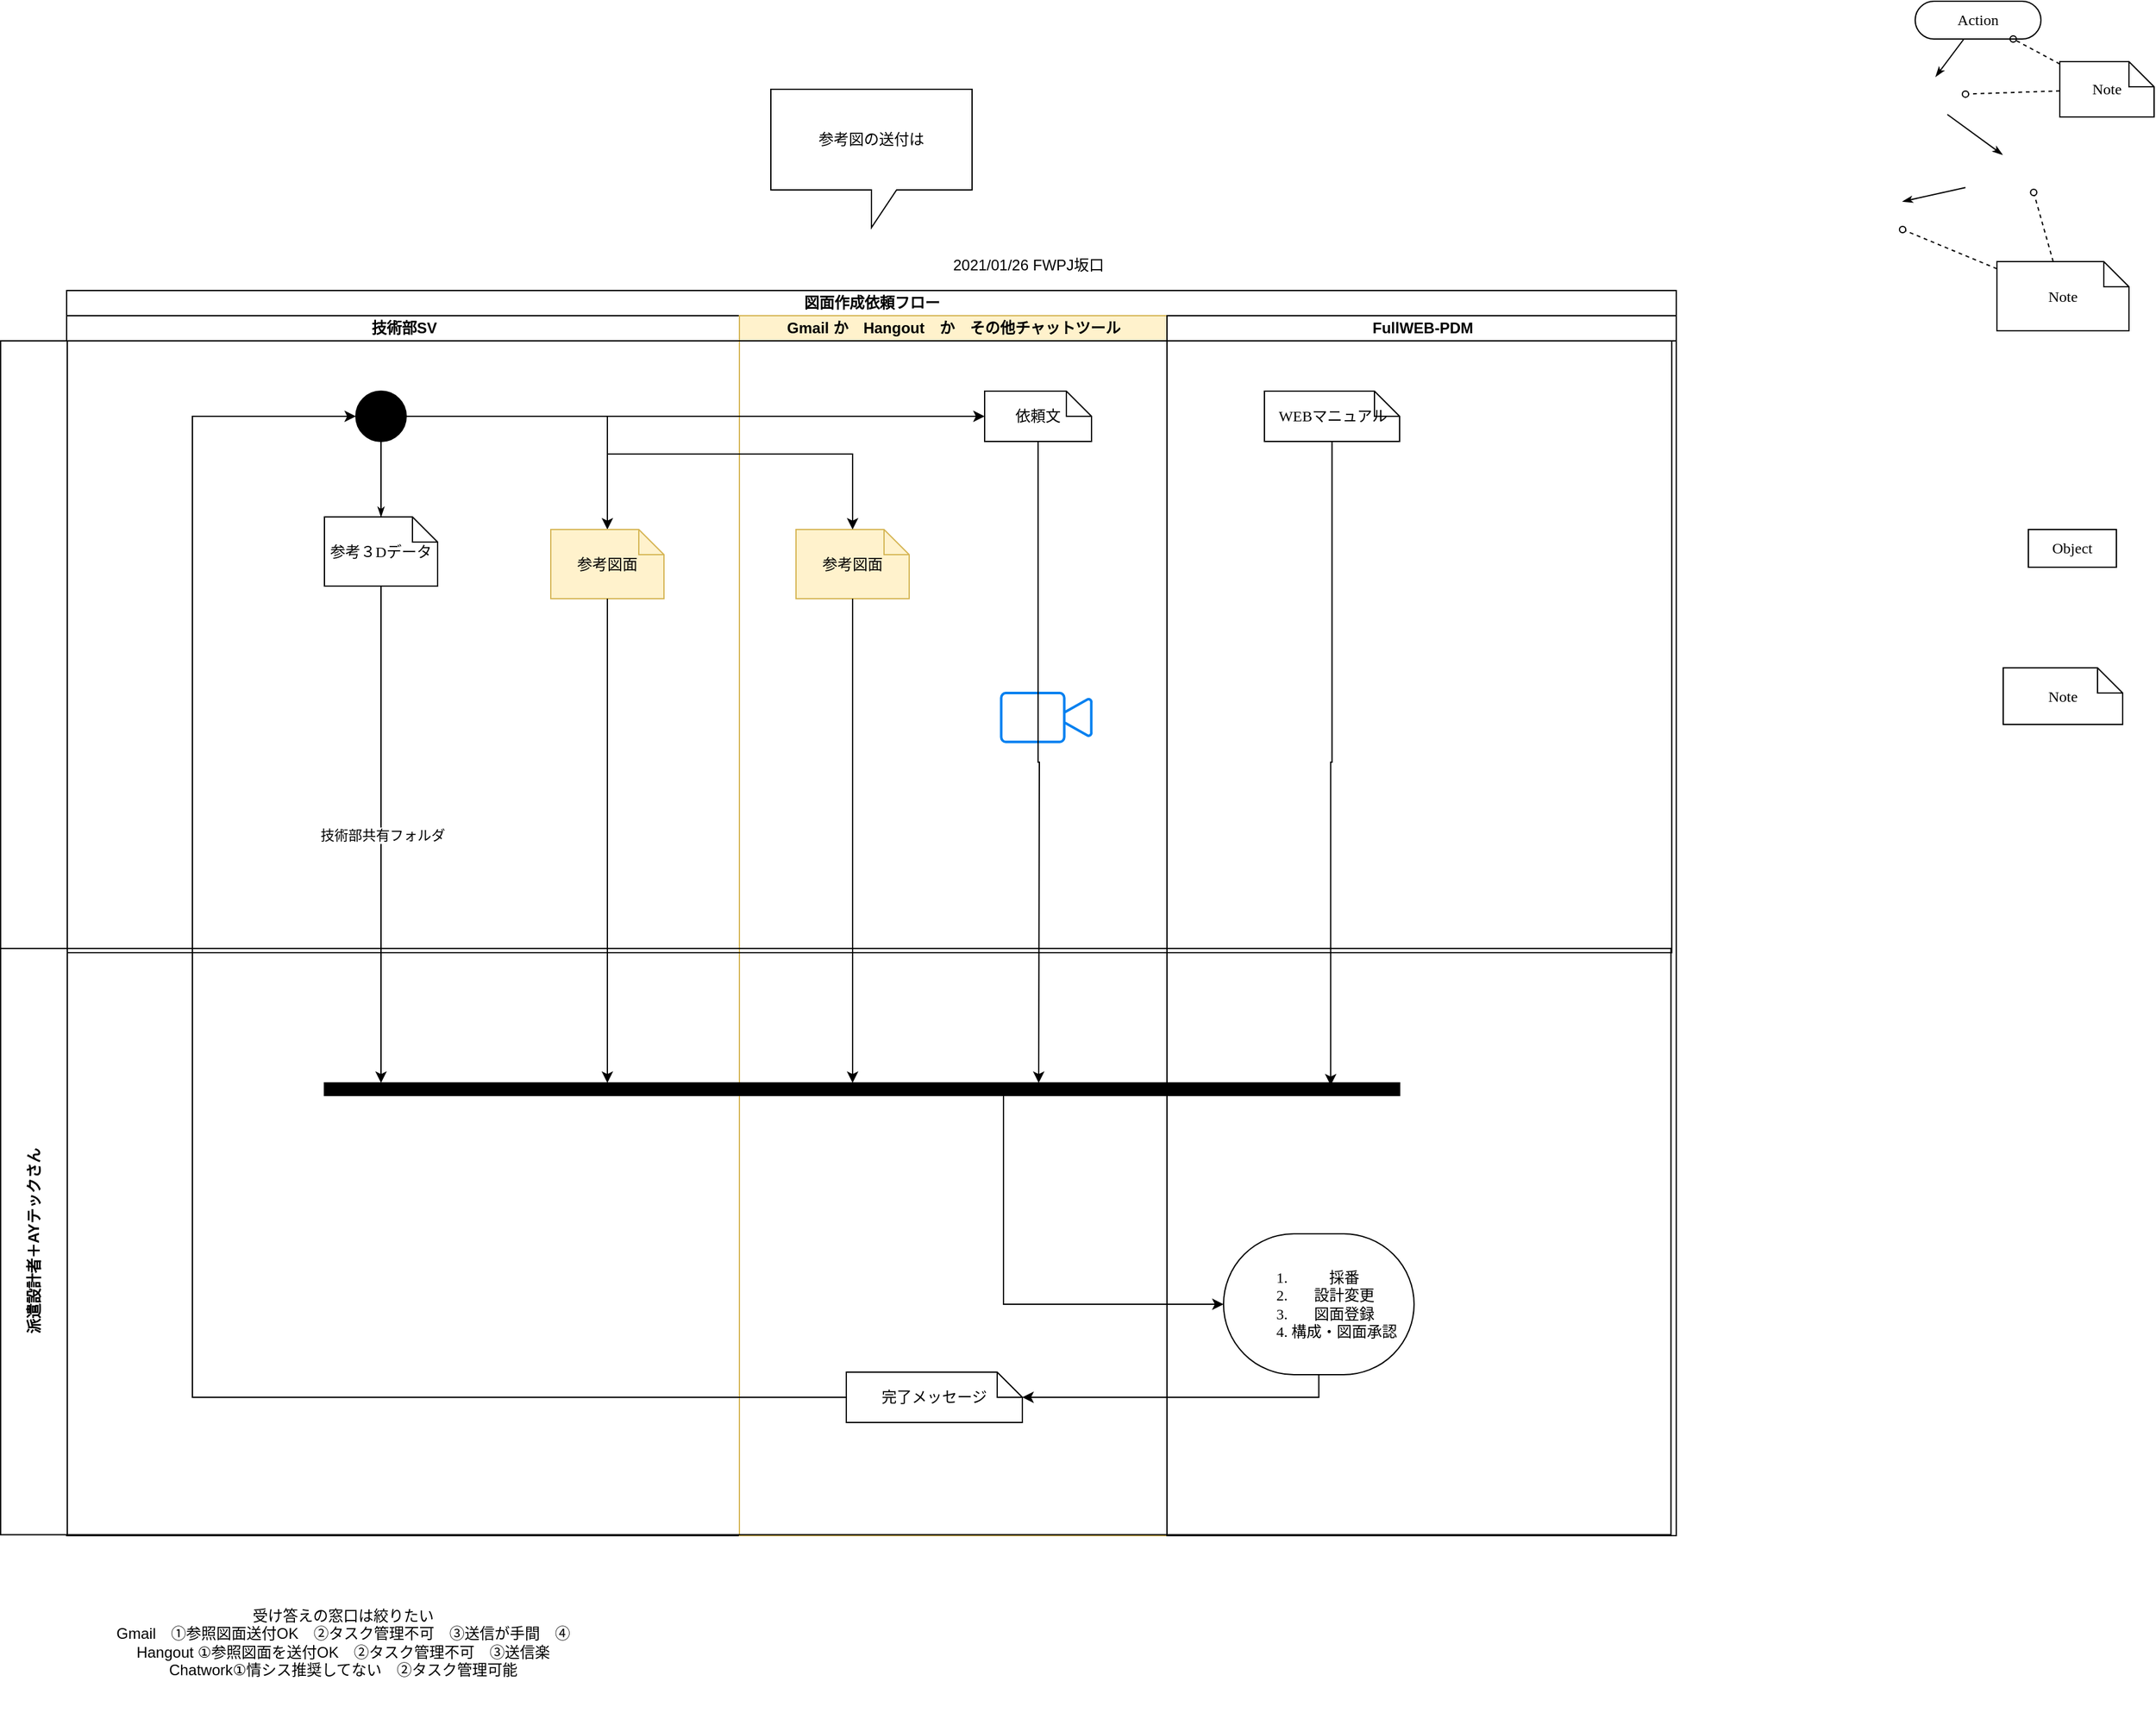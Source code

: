 <mxfile version="14.2.4" type="github">
  <diagram name="Page-1" id="0783ab3e-0a74-02c8-0abd-f7b4e66b4bec">
    <mxGraphModel dx="2303" dy="2084" grid="1" gridSize="10" guides="1" tooltips="1" connect="1" arrows="1" fold="1" page="1" pageScale="1" pageWidth="850" pageHeight="1100" background="#ffffff" math="0" shadow="0">
      <root>
        <mxCell id="0" />
        <mxCell id="1" parent="0" />
        <mxCell id="1c1d494c118603dd-1" value="図面作成依頼フロー" style="swimlane;html=1;childLayout=stackLayout;startSize=20;rounded=0;shadow=0;comic=0;labelBackgroundColor=none;strokeWidth=1;fontFamily=Verdana;fontSize=12;align=center;" parent="1" vertex="1">
          <mxGeometry x="40" y="20" width="1280" height="990" as="geometry" />
        </mxCell>
        <mxCell id="1c1d494c118603dd-2" value="技術部SV" style="swimlane;html=1;startSize=20;" parent="1c1d494c118603dd-1" vertex="1">
          <mxGeometry y="20" width="535" height="970" as="geometry" />
        </mxCell>
        <mxCell id="70IH0shcHygQWAdaOFiV-4" style="edgeStyle=orthogonalEdgeStyle;rounded=0;orthogonalLoop=1;jettySize=auto;html=1;" edge="1" parent="1c1d494c118603dd-2" source="60571a20871a0731-4" target="70IH0shcHygQWAdaOFiV-3">
          <mxGeometry relative="1" as="geometry" />
        </mxCell>
        <mxCell id="60571a20871a0731-4" value="" style="ellipse;whiteSpace=wrap;html=1;rounded=0;shadow=0;comic=0;labelBackgroundColor=none;strokeWidth=1;fillColor=#000000;fontFamily=Verdana;fontSize=12;align=center;" parent="1c1d494c118603dd-2" vertex="1">
          <mxGeometry x="230" y="60" width="40" height="40" as="geometry" />
        </mxCell>
        <mxCell id="1c1d494c118603dd-27" style="edgeStyle=orthogonalEdgeStyle;rounded=0;html=1;labelBackgroundColor=none;startArrow=none;startFill=0;startSize=5;endArrow=classicThin;endFill=1;endSize=5;jettySize=auto;orthogonalLoop=1;strokeWidth=1;fontFamily=Verdana;fontSize=12" parent="1c1d494c118603dd-2" source="60571a20871a0731-4" edge="1">
          <mxGeometry relative="1" as="geometry">
            <mxPoint x="250" y="160" as="targetPoint" />
          </mxGeometry>
        </mxCell>
        <mxCell id="kx7mN6v_dcWTPAaAftLb-29" value="参考３Dデータ" style="shape=note;whiteSpace=wrap;html=1;rounded=0;shadow=0;comic=0;labelBackgroundColor=none;strokeWidth=1;fontFamily=Verdana;fontSize=12;align=center;size=20;" parent="1c1d494c118603dd-2" vertex="1">
          <mxGeometry x="205" y="160" width="90" height="55" as="geometry" />
        </mxCell>
        <mxCell id="70IH0shcHygQWAdaOFiV-3" value="参考図面" style="shape=note;whiteSpace=wrap;html=1;rounded=0;shadow=0;comic=0;labelBackgroundColor=none;strokeWidth=1;fontFamily=Verdana;fontSize=12;align=center;size=20;fillColor=#fff2cc;strokeColor=#d6b656;" vertex="1" parent="1c1d494c118603dd-2">
          <mxGeometry x="385" y="170" width="90" height="55" as="geometry" />
        </mxCell>
        <mxCell id="1c1d494c118603dd-3" value="Gmail か　Hangout　か　その他チャットツール" style="swimlane;html=1;startSize=20;fillColor=#fff2cc;strokeColor=#d6b656;" parent="1c1d494c118603dd-1" vertex="1">
          <mxGeometry x="535" y="20" width="340" height="970" as="geometry" />
        </mxCell>
        <mxCell id="kx7mN6v_dcWTPAaAftLb-23" value="依頼文" style="shape=note;whiteSpace=wrap;html=1;rounded=0;shadow=0;comic=0;labelBackgroundColor=none;strokeWidth=1;fontFamily=Verdana;fontSize=12;align=center;size=20;" parent="1c1d494c118603dd-3" vertex="1">
          <mxGeometry x="195" y="60" width="85" height="40" as="geometry" />
        </mxCell>
        <mxCell id="kx7mN6v_dcWTPAaAftLb-25" value="参考図面" style="shape=note;whiteSpace=wrap;html=1;rounded=0;shadow=0;comic=0;labelBackgroundColor=none;strokeWidth=1;fontFamily=Verdana;fontSize=12;align=center;size=20;fillColor=#fff2cc;strokeColor=#d6b656;" parent="1c1d494c118603dd-3" vertex="1">
          <mxGeometry x="45" y="170" width="90" height="55" as="geometry" />
        </mxCell>
        <mxCell id="kx7mN6v_dcWTPAaAftLb-32" value="" style="whiteSpace=wrap;html=1;rounded=0;shadow=0;comic=0;labelBackgroundColor=none;strokeWidth=1;fillColor=#000000;fontFamily=Verdana;fontSize=12;align=center;rotation=0;" parent="1c1d494c118603dd-3" vertex="1">
          <mxGeometry x="-330" y="610" width="630" height="10" as="geometry" />
        </mxCell>
        <mxCell id="kx7mN6v_dcWTPAaAftLb-39" value="" style="html=1;verticalLabelPosition=bottom;align=center;labelBackgroundColor=#ffffff;verticalAlign=top;strokeWidth=2;strokeColor=#0080F0;shadow=0;dashed=0;shape=mxgraph.ios7.icons.video_conversation;" parent="1c1d494c118603dd-3" vertex="1">
          <mxGeometry x="208.2" y="300" width="71.8" height="38.88" as="geometry" />
        </mxCell>
        <mxCell id="kx7mN6v_dcWTPAaAftLb-42" value="完了メッセージ" style="shape=note;whiteSpace=wrap;html=1;rounded=0;shadow=0;comic=0;labelBackgroundColor=none;strokeWidth=1;fontFamily=Verdana;fontSize=12;align=center;size=20;" parent="1c1d494c118603dd-3" vertex="1">
          <mxGeometry x="85" y="840" width="140" height="40" as="geometry" />
        </mxCell>
        <mxCell id="1c1d494c118603dd-4" value="FullWEB-PDM" style="swimlane;html=1;startSize=20;" parent="1c1d494c118603dd-1" vertex="1">
          <mxGeometry x="875" y="20" width="405" height="970" as="geometry" />
        </mxCell>
        <mxCell id="kx7mN6v_dcWTPAaAftLb-41" style="edgeStyle=orthogonalEdgeStyle;rounded=0;orthogonalLoop=1;jettySize=auto;html=1;entryX=0;entryY=0.5;entryDx=0;entryDy=0;" parent="1c1d494c118603dd-4" source="kx7mN6v_dcWTPAaAftLb-35" target="kx7mN6v_dcWTPAaAftLb-34" edge="1">
          <mxGeometry relative="1" as="geometry" />
        </mxCell>
        <mxCell id="kx7mN6v_dcWTPAaAftLb-35" value="" style="whiteSpace=wrap;html=1;rounded=0;shadow=0;comic=0;labelBackgroundColor=none;strokeWidth=1;fillColor=#000000;fontFamily=Verdana;fontSize=12;align=center;rotation=0;" parent="1c1d494c118603dd-4" vertex="1">
          <mxGeometry x="-445" y="610" width="630" height="10" as="geometry" />
        </mxCell>
        <mxCell id="kx7mN6v_dcWTPAaAftLb-37" style="edgeStyle=orthogonalEdgeStyle;rounded=0;orthogonalLoop=1;jettySize=auto;html=1;entryX=0.913;entryY=0.2;entryDx=0;entryDy=0;entryPerimeter=0;" parent="1c1d494c118603dd-4" source="kx7mN6v_dcWTPAaAftLb-36" target="kx7mN6v_dcWTPAaAftLb-35" edge="1">
          <mxGeometry relative="1" as="geometry" />
        </mxCell>
        <mxCell id="kx7mN6v_dcWTPAaAftLb-36" value="WEBマニュアル" style="shape=note;whiteSpace=wrap;html=1;rounded=0;shadow=0;comic=0;labelBackgroundColor=none;strokeWidth=1;fontFamily=Verdana;fontSize=12;align=center;size=20;" parent="1c1d494c118603dd-4" vertex="1">
          <mxGeometry x="77.5" y="60" width="107.5" height="40" as="geometry" />
        </mxCell>
        <mxCell id="kx7mN6v_dcWTPAaAftLb-34" value="&lt;ol&gt;&lt;li&gt;採番&lt;/li&gt;&lt;li&gt;設計変更&lt;/li&gt;&lt;li&gt;図面登録&lt;/li&gt;&lt;li&gt;構成・図面承認&lt;br&gt;&lt;/li&gt;&lt;/ol&gt;" style="rounded=1;whiteSpace=wrap;html=1;shadow=0;comic=0;labelBackgroundColor=none;strokeWidth=1;fontFamily=Verdana;fontSize=12;align=center;arcSize=50;" parent="1c1d494c118603dd-4" vertex="1">
          <mxGeometry x="45" y="730" width="151.5" height="112" as="geometry" />
        </mxCell>
        <mxCell id="kx7mN6v_dcWTPAaAftLb-24" style="edgeStyle=orthogonalEdgeStyle;rounded=0;orthogonalLoop=1;jettySize=auto;html=1;entryX=0;entryY=0.5;entryDx=0;entryDy=0;entryPerimeter=0;" parent="1c1d494c118603dd-1" source="60571a20871a0731-4" target="kx7mN6v_dcWTPAaAftLb-23" edge="1">
          <mxGeometry relative="1" as="geometry" />
        </mxCell>
        <mxCell id="kx7mN6v_dcWTPAaAftLb-26" style="edgeStyle=orthogonalEdgeStyle;rounded=0;orthogonalLoop=1;jettySize=auto;html=1;entryX=0.5;entryY=0;entryDx=0;entryDy=0;entryPerimeter=0;" parent="1c1d494c118603dd-1" source="60571a20871a0731-4" target="kx7mN6v_dcWTPAaAftLb-25" edge="1">
          <mxGeometry relative="1" as="geometry">
            <Array as="points">
              <mxPoint x="430" y="100" />
              <mxPoint x="430" y="130" />
              <mxPoint x="625" y="130" />
            </Array>
          </mxGeometry>
        </mxCell>
        <mxCell id="kx7mN6v_dcWTPAaAftLb-43" style="edgeStyle=orthogonalEdgeStyle;rounded=0;orthogonalLoop=1;jettySize=auto;html=1;" parent="1c1d494c118603dd-1" source="kx7mN6v_dcWTPAaAftLb-34" edge="1">
          <mxGeometry relative="1" as="geometry">
            <mxPoint x="760" y="880" as="targetPoint" />
            <Array as="points">
              <mxPoint x="996" y="880" />
            </Array>
          </mxGeometry>
        </mxCell>
        <mxCell id="70IH0shcHygQWAdaOFiV-2" style="edgeStyle=orthogonalEdgeStyle;rounded=0;orthogonalLoop=1;jettySize=auto;html=1;entryX=0;entryY=0.5;entryDx=0;entryDy=0;" edge="1" parent="1c1d494c118603dd-1" source="kx7mN6v_dcWTPAaAftLb-42" target="60571a20871a0731-4">
          <mxGeometry relative="1" as="geometry">
            <Array as="points">
              <mxPoint x="100" y="880" />
              <mxPoint x="100" y="100" />
            </Array>
          </mxGeometry>
        </mxCell>
        <mxCell id="70IH0shcHygQWAdaOFiV-5" style="edgeStyle=orthogonalEdgeStyle;rounded=0;orthogonalLoop=1;jettySize=auto;html=1;entryX=0;entryY=0;entryDx=0;entryDy=0;" edge="1" parent="1c1d494c118603dd-1" source="70IH0shcHygQWAdaOFiV-3" target="kx7mN6v_dcWTPAaAftLb-35">
          <mxGeometry relative="1" as="geometry" />
        </mxCell>
        <mxCell id="kx7mN6v_dcWTPAaAftLb-11" value="2021/01/26 FWPJ坂口" style="text;html=1;strokeColor=none;fillColor=none;align=center;verticalAlign=middle;whiteSpace=wrap;rounded=0;" parent="1" vertex="1">
          <mxGeometry x="720" y="-10" width="170" height="20" as="geometry" />
        </mxCell>
        <mxCell id="kx7mN6v_dcWTPAaAftLb-13" value="" style="swimlane;html=1;startSize=53;rotation=-90;" parent="1" vertex="1">
          <mxGeometry x="408.67" y="-361.17" width="486.56" height="1328.9" as="geometry" />
        </mxCell>
        <mxCell id="kx7mN6v_dcWTPAaAftLb-22" value="派遣設計者＋AYテックさん" style="swimlane;html=1;startSize=53;rotation=-90;" parent="1" vertex="1">
          <mxGeometry x="418.58" y="112.03" width="466.15" height="1328.29" as="geometry" />
        </mxCell>
        <mxCell id="kx7mN6v_dcWTPAaAftLb-27" style="edgeStyle=orthogonalEdgeStyle;rounded=0;orthogonalLoop=1;jettySize=auto;html=1;" parent="1" source="kx7mN6v_dcWTPAaAftLb-23" edge="1">
          <mxGeometry relative="1" as="geometry">
            <mxPoint x="813" y="650" as="targetPoint" />
          </mxGeometry>
        </mxCell>
        <mxCell id="kx7mN6v_dcWTPAaAftLb-28" style="edgeStyle=orthogonalEdgeStyle;rounded=0;orthogonalLoop=1;jettySize=auto;html=1;" parent="1" source="kx7mN6v_dcWTPAaAftLb-25" edge="1">
          <mxGeometry relative="1" as="geometry">
            <mxPoint x="665" y="650" as="targetPoint" />
          </mxGeometry>
        </mxCell>
        <mxCell id="kx7mN6v_dcWTPAaAftLb-30" value="技術部共有フォルダ" style="edgeStyle=orthogonalEdgeStyle;rounded=0;orthogonalLoop=1;jettySize=auto;html=1;" parent="1" source="kx7mN6v_dcWTPAaAftLb-29" edge="1">
          <mxGeometry relative="1" as="geometry">
            <mxPoint x="290" y="650" as="targetPoint" />
          </mxGeometry>
        </mxCell>
        <mxCell id="1c1d494c118603dd-38" style="edgeStyle=none;rounded=0;html=1;labelBackgroundColor=none;startArrow=none;startFill=0;startSize=5;endArrow=classicThin;endFill=1;endSize=5;jettySize=auto;orthogonalLoop=1;strokeWidth=1;fontFamily=Verdana;fontSize=12" parent="1" edge="1">
          <mxGeometry relative="1" as="geometry">
            <mxPoint x="1550" y="-61.889" as="sourcePoint" />
            <mxPoint x="1500" y="-50.778" as="targetPoint" />
          </mxGeometry>
        </mxCell>
        <mxCell id="1c1d494c118603dd-51" style="edgeStyle=none;rounded=0;html=1;dashed=1;labelBackgroundColor=none;startArrow=none;startFill=0;startSize=5;endArrow=oval;endFill=0;endSize=5;jettySize=auto;orthogonalLoop=1;strokeWidth=1;fontFamily=Verdana;fontSize=12" parent="1" source="1c1d494c118603dd-22" edge="1">
          <mxGeometry relative="1" as="geometry">
            <mxPoint x="1500" y="-28.462" as="targetPoint" />
          </mxGeometry>
        </mxCell>
        <mxCell id="1c1d494c118603dd-22" value="Note" style="shape=note;whiteSpace=wrap;html=1;rounded=0;shadow=0;comic=0;labelBackgroundColor=none;strokeWidth=1;fontFamily=Verdana;fontSize=12;align=center;size=20;" parent="1" vertex="1">
          <mxGeometry x="1575" y="-3" width="105" height="55" as="geometry" />
        </mxCell>
        <mxCell id="1c1d494c118603dd-49" style="edgeStyle=none;rounded=0;html=1;dashed=1;labelBackgroundColor=none;startArrow=none;startFill=0;startSize=5;endArrow=oval;endFill=0;endSize=5;jettySize=auto;orthogonalLoop=1;strokeWidth=1;fontFamily=Verdana;fontSize=12" parent="1" source="1c1d494c118603dd-20" edge="1">
          <mxGeometry relative="1" as="geometry">
            <mxPoint x="1550" y="-136.186" as="targetPoint" />
          </mxGeometry>
        </mxCell>
        <mxCell id="1c1d494c118603dd-20" value="Note" style="shape=note;whiteSpace=wrap;html=1;rounded=0;shadow=0;comic=0;labelBackgroundColor=none;strokeWidth=1;fontFamily=Verdana;fontSize=12;align=center;size=20;" parent="1" vertex="1">
          <mxGeometry x="1625" y="-162" width="75" height="44" as="geometry" />
        </mxCell>
        <mxCell id="1c1d494c118603dd-5" value="Action" style="rounded=1;whiteSpace=wrap;html=1;shadow=0;comic=0;labelBackgroundColor=none;strokeWidth=1;fontFamily=Verdana;fontSize=12;align=center;arcSize=50;" parent="1" vertex="1">
          <mxGeometry x="1510" y="-210" width="100" height="30" as="geometry" />
        </mxCell>
        <mxCell id="1c1d494c118603dd-33" style="rounded=0;html=1;labelBackgroundColor=none;startArrow=none;startFill=0;startSize=5;endArrow=classicThin;endFill=1;endSize=5;jettySize=auto;orthogonalLoop=1;strokeWidth=1;fontFamily=Verdana;fontSize=12" parent="1" source="1c1d494c118603dd-5" edge="1">
          <mxGeometry relative="1" as="geometry">
            <mxPoint x="1526.25" y="-150" as="targetPoint" />
          </mxGeometry>
        </mxCell>
        <mxCell id="1c1d494c118603dd-37" style="edgeStyle=none;rounded=0;html=1;labelBackgroundColor=none;startArrow=none;startFill=0;startSize=5;endArrow=classicThin;endFill=1;endSize=5;jettySize=auto;orthogonalLoop=1;strokeWidth=1;fontFamily=Verdana;fontSize=12" parent="1" edge="1">
          <mxGeometry relative="1" as="geometry">
            <mxPoint x="1535.565" y="-120" as="sourcePoint" />
            <mxPoint x="1579.435" y="-88" as="targetPoint" />
          </mxGeometry>
        </mxCell>
        <mxCell id="1c1d494c118603dd-50" style="edgeStyle=none;rounded=0;html=1;dashed=1;labelBackgroundColor=none;startArrow=none;startFill=0;startSize=5;endArrow=oval;endFill=0;endSize=5;jettySize=auto;orthogonalLoop=1;strokeWidth=1;fontFamily=Verdana;fontSize=12" parent="1" source="1c1d494c118603dd-22" edge="1">
          <mxGeometry relative="1" as="geometry">
            <mxPoint x="1604.231" y="-58" as="targetPoint" />
          </mxGeometry>
        </mxCell>
        <mxCell id="1c1d494c118603dd-48" style="edgeStyle=none;rounded=0;html=1;dashed=1;labelBackgroundColor=none;startArrow=none;startFill=0;startSize=5;endArrow=oval;endFill=0;endSize=5;jettySize=auto;orthogonalLoop=1;strokeWidth=1;fontFamily=Verdana;fontSize=12" parent="1" source="1c1d494c118603dd-20" target="1c1d494c118603dd-5" edge="1">
          <mxGeometry relative="1" as="geometry" />
        </mxCell>
        <mxCell id="1c1d494c118603dd-26" value="Note" style="shape=note;whiteSpace=wrap;html=1;rounded=0;shadow=0;comic=0;labelBackgroundColor=none;strokeWidth=1;fontFamily=Verdana;fontSize=12;align=center;size=20;" parent="1" vertex="1">
          <mxGeometry x="1580" y="320" width="95" height="45" as="geometry" />
        </mxCell>
        <mxCell id="1c1d494c118603dd-9" value="Object" style="rounded=0;whiteSpace=wrap;html=1;shadow=0;comic=0;labelBackgroundColor=none;strokeWidth=1;fontFamily=Verdana;fontSize=12;align=center;arcSize=50;" parent="1" vertex="1">
          <mxGeometry x="1600" y="210" width="70" height="30" as="geometry" />
        </mxCell>
        <mxCell id="70IH0shcHygQWAdaOFiV-1" value="参考図の送付は" style="shape=callout;whiteSpace=wrap;html=1;perimeter=calloutPerimeter;rotation=0;" vertex="1" parent="1">
          <mxGeometry x="600" y="-140" width="160" height="110" as="geometry" />
        </mxCell>
        <mxCell id="70IH0shcHygQWAdaOFiV-6" value="&lt;div&gt;受け答えの窓口は絞りたい&lt;/div&gt;&lt;div&gt;Gmail　①参照図面送付OK　②タスク管理不可　③送信が手間　④&lt;br&gt;&lt;/div&gt;&lt;div&gt;Hangout ①参照図面を送付OK　②タスク管理不可　③送信楽&lt;/div&gt;&lt;div&gt;Chatwork①情シス推奨してない　②タスク管理可能　&lt;br&gt;&lt;/div&gt;" style="text;html=1;strokeColor=none;fillColor=none;align=center;verticalAlign=middle;whiteSpace=wrap;rounded=0;" vertex="1" parent="1">
          <mxGeometry x="50" y="1040" width="420" height="110" as="geometry" />
        </mxCell>
      </root>
    </mxGraphModel>
  </diagram>
</mxfile>
